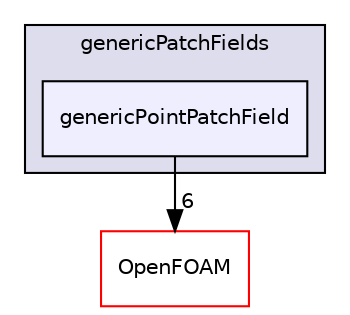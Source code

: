 digraph "src/genericPatchFields/genericPointPatchField" {
  bgcolor=transparent;
  compound=true
  node [ fontsize="10", fontname="Helvetica"];
  edge [ labelfontsize="10", labelfontname="Helvetica"];
  subgraph clusterdir_3154ba193e3ac963c88d6c888f25ed6f {
    graph [ bgcolor="#ddddee", pencolor="black", label="genericPatchFields" fontname="Helvetica", fontsize="10", URL="dir_3154ba193e3ac963c88d6c888f25ed6f.html"]
  dir_4e84d24d8ce240bd1b724e20c81c0248 [shape=box, label="genericPointPatchField", style="filled", fillcolor="#eeeeff", pencolor="black", URL="dir_4e84d24d8ce240bd1b724e20c81c0248.html"];
  }
  dir_c5473ff19b20e6ec4dfe5c310b3778a8 [shape=box label="OpenFOAM" color="red" URL="dir_c5473ff19b20e6ec4dfe5c310b3778a8.html"];
  dir_4e84d24d8ce240bd1b724e20c81c0248->dir_c5473ff19b20e6ec4dfe5c310b3778a8 [headlabel="6", labeldistance=1.5 headhref="dir_001357_001891.html"];
}
